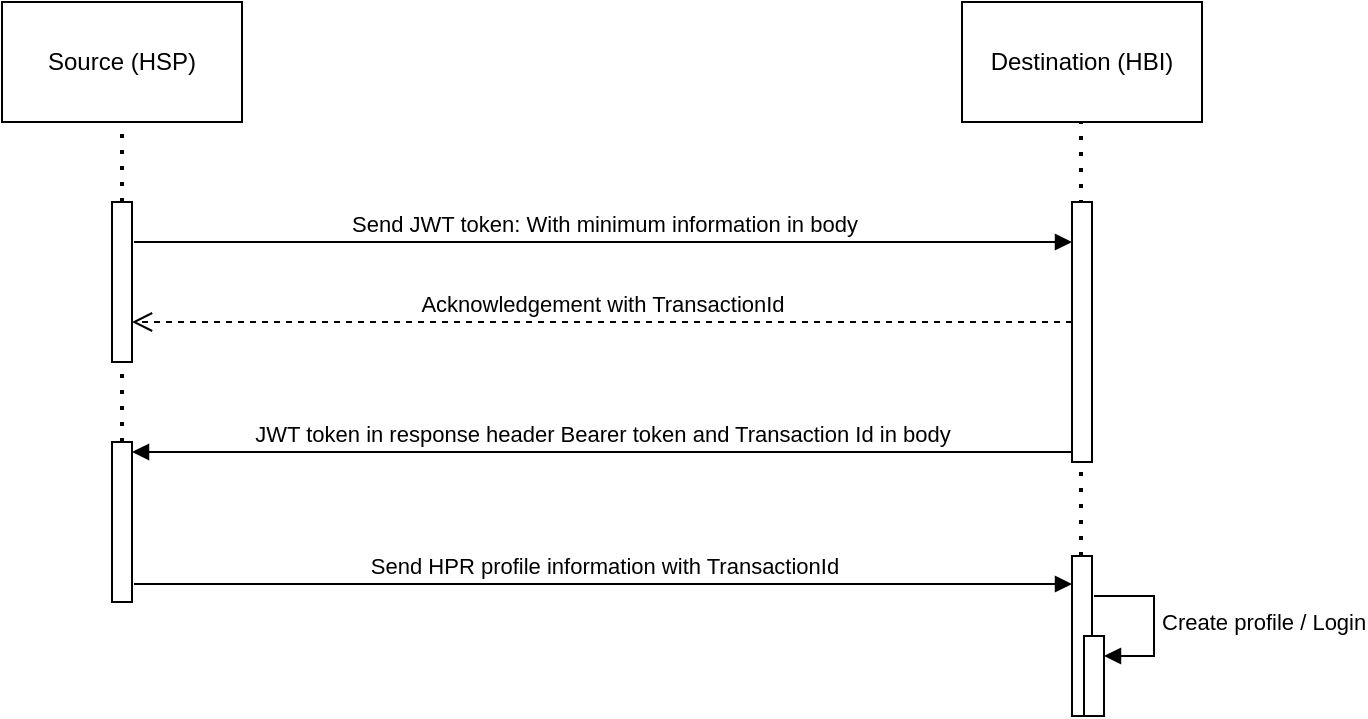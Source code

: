 <mxfile version="22.1.5" type="github">
  <diagram name="Page-1" id="asxmHR-tJppTTjEBKc1_">
    <mxGraphModel dx="1216" dy="508" grid="1" gridSize="10" guides="1" tooltips="1" connect="1" arrows="1" fold="1" page="1" pageScale="1" pageWidth="1169" pageHeight="1654" math="0" shadow="0">
      <root>
        <mxCell id="0" />
        <mxCell id="1" parent="0" />
        <mxCell id="GoQ7JJKUWcn7ZeauBg5W-1" value="Source (HSP)" style="rounded=0;whiteSpace=wrap;html=1;" vertex="1" parent="1">
          <mxGeometry x="120" y="80" width="120" height="60" as="geometry" />
        </mxCell>
        <mxCell id="GoQ7JJKUWcn7ZeauBg5W-2" value="Destination (HBI)" style="rounded=0;whiteSpace=wrap;html=1;" vertex="1" parent="1">
          <mxGeometry x="600" y="80" width="120" height="60" as="geometry" />
        </mxCell>
        <mxCell id="GoQ7JJKUWcn7ZeauBg5W-5" value="" style="endArrow=none;dashed=1;html=1;dashPattern=1 3;strokeWidth=2;rounded=0;entryX=0.5;entryY=1;entryDx=0;entryDy=0;" edge="1" parent="1" source="GoQ7JJKUWcn7ZeauBg5W-17" target="GoQ7JJKUWcn7ZeauBg5W-1">
          <mxGeometry width="50" height="50" relative="1" as="geometry">
            <mxPoint x="180" y="290" as="sourcePoint" />
            <mxPoint x="550" y="200" as="targetPoint" />
          </mxGeometry>
        </mxCell>
        <mxCell id="GoQ7JJKUWcn7ZeauBg5W-8" value="" style="endArrow=none;dashed=1;html=1;dashPattern=1 3;strokeWidth=2;rounded=0;entryX=0.5;entryY=1;entryDx=0;entryDy=0;" edge="1" parent="1" target="GoQ7JJKUWcn7ZeauBg5W-7">
          <mxGeometry width="50" height="50" relative="1" as="geometry">
            <mxPoint x="180" y="240" as="sourcePoint" />
            <mxPoint x="180" y="140" as="targetPoint" />
          </mxGeometry>
        </mxCell>
        <mxCell id="GoQ7JJKUWcn7ZeauBg5W-7" value="" style="html=1;points=[[0,0,0,0,5],[0,1,0,0,-5],[1,0,0,0,5],[1,1,0,0,-5]];perimeter=orthogonalPerimeter;outlineConnect=0;targetShapes=umlLifeline;portConstraint=eastwest;newEdgeStyle={&quot;curved&quot;:0,&quot;rounded&quot;:0};" vertex="1" parent="1">
          <mxGeometry x="175" y="180" width="10" height="80" as="geometry" />
        </mxCell>
        <mxCell id="GoQ7JJKUWcn7ZeauBg5W-9" value="" style="endArrow=none;dashed=1;html=1;dashPattern=1 3;strokeWidth=2;rounded=0;entryX=0.5;entryY=1;entryDx=0;entryDy=0;" edge="1" parent="1" source="GoQ7JJKUWcn7ZeauBg5W-20">
          <mxGeometry width="50" height="50" relative="1" as="geometry">
            <mxPoint x="659.5" y="180" as="sourcePoint" />
            <mxPoint x="659.5" y="140" as="targetPoint" />
          </mxGeometry>
        </mxCell>
        <mxCell id="GoQ7JJKUWcn7ZeauBg5W-10" value="" style="html=1;points=[[0,0,0,0,5],[0,1,0,0,-5],[1,0,0,0,5],[1,1,0,0,-5]];perimeter=orthogonalPerimeter;outlineConnect=0;targetShapes=umlLifeline;portConstraint=eastwest;newEdgeStyle={&quot;curved&quot;:0,&quot;rounded&quot;:0};" vertex="1" parent="1">
          <mxGeometry x="655" y="180" width="10" height="130" as="geometry" />
        </mxCell>
        <mxCell id="GoQ7JJKUWcn7ZeauBg5W-11" value="Send JWT token: With minimum information in body" style="html=1;verticalAlign=bottom;endArrow=block;curved=0;rounded=0;" edge="1" parent="1" target="GoQ7JJKUWcn7ZeauBg5W-10">
          <mxGeometry width="80" relative="1" as="geometry">
            <mxPoint x="186" y="200" as="sourcePoint" />
            <mxPoint x="266" y="200" as="targetPoint" />
          </mxGeometry>
        </mxCell>
        <mxCell id="GoQ7JJKUWcn7ZeauBg5W-13" value="Acknowledgement with TransactionId" style="html=1;verticalAlign=bottom;endArrow=open;dashed=1;endSize=8;curved=0;rounded=0;" edge="1" parent="1" source="GoQ7JJKUWcn7ZeauBg5W-10">
          <mxGeometry relative="1" as="geometry">
            <mxPoint x="265" y="240" as="sourcePoint" />
            <mxPoint x="185" y="240" as="targetPoint" />
          </mxGeometry>
        </mxCell>
        <mxCell id="GoQ7JJKUWcn7ZeauBg5W-17" value="" style="html=1;points=[[0,0,0,0,5],[0,1,0,0,-5],[1,0,0,0,5],[1,1,0,0,-5]];perimeter=orthogonalPerimeter;outlineConnect=0;targetShapes=umlLifeline;portConstraint=eastwest;newEdgeStyle={&quot;curved&quot;:0,&quot;rounded&quot;:0};" vertex="1" parent="1">
          <mxGeometry x="175" y="300" width="10" height="80" as="geometry" />
        </mxCell>
        <mxCell id="GoQ7JJKUWcn7ZeauBg5W-18" value="JWT token in response header Bearer token and Transaction Id in body" style="html=1;verticalAlign=bottom;endArrow=block;curved=0;rounded=0;entryX=1;entryY=0;entryDx=0;entryDy=5;exitX=0;exitY=1;exitDx=0;exitDy=-5;exitPerimeter=0;" edge="1" target="GoQ7JJKUWcn7ZeauBg5W-17" parent="1" source="GoQ7JJKUWcn7ZeauBg5W-10">
          <mxGeometry relative="1" as="geometry">
            <mxPoint x="650" y="305" as="sourcePoint" />
          </mxGeometry>
        </mxCell>
        <mxCell id="GoQ7JJKUWcn7ZeauBg5W-20" value="" style="html=1;points=[[0,0,0,0,5],[0,1,0,0,-5],[1,0,0,0,5],[1,1,0,0,-5]];perimeter=orthogonalPerimeter;outlineConnect=0;targetShapes=umlLifeline;portConstraint=eastwest;newEdgeStyle={&quot;curved&quot;:0,&quot;rounded&quot;:0};" vertex="1" parent="1">
          <mxGeometry x="655" y="357" width="10" height="80" as="geometry" />
        </mxCell>
        <mxCell id="GoQ7JJKUWcn7ZeauBg5W-26" value="" style="html=1;points=[[0,0,0,0,5],[0,1,0,0,-5],[1,0,0,0,5],[1,1,0,0,-5]];perimeter=orthogonalPerimeter;outlineConnect=0;targetShapes=umlLifeline;portConstraint=eastwest;newEdgeStyle={&quot;curved&quot;:0,&quot;rounded&quot;:0};" vertex="1" parent="1">
          <mxGeometry x="661" y="397" width="10" height="40" as="geometry" />
        </mxCell>
        <mxCell id="GoQ7JJKUWcn7ZeauBg5W-27" value="Create profile / Login" style="html=1;align=left;spacingLeft=2;endArrow=block;rounded=0;edgeStyle=orthogonalEdgeStyle;curved=0;rounded=0;" edge="1" target="GoQ7JJKUWcn7ZeauBg5W-26" parent="1">
          <mxGeometry x="-0.004" relative="1" as="geometry">
            <mxPoint x="666" y="377" as="sourcePoint" />
            <Array as="points">
              <mxPoint x="696" y="407" />
            </Array>
            <mxPoint as="offset" />
          </mxGeometry>
        </mxCell>
        <mxCell id="GoQ7JJKUWcn7ZeauBg5W-28" value="Send HPR profile information with TransactionId" style="html=1;verticalAlign=bottom;endArrow=block;curved=0;rounded=0;" edge="1" parent="1" target="GoQ7JJKUWcn7ZeauBg5W-20">
          <mxGeometry width="80" relative="1" as="geometry">
            <mxPoint x="186" y="371" as="sourcePoint" />
            <mxPoint x="266" y="371" as="targetPoint" />
          </mxGeometry>
        </mxCell>
      </root>
    </mxGraphModel>
  </diagram>
</mxfile>
